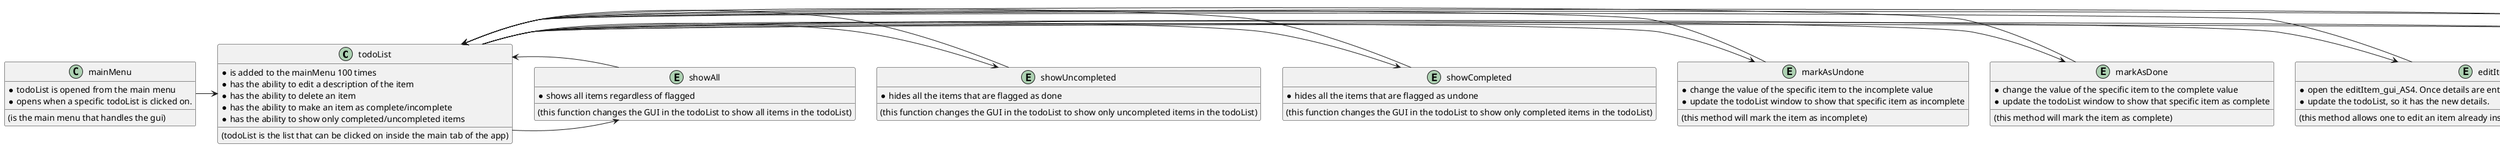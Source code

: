 @startuml
class todoList {
    * is added to the mainMenu 100 times
    * has the ability to edit a description of the item
    * has the ability to delete an item
    * has the ability to make an item as complete/incomplete
    * has the ability to show only completed/uncompleted items
    (todoList is the list that can be clicked on inside the main tab of the app)
}

entity createItem {
    (this method creates an item inside a todoList)
    * open up the createNewItem_gui_AS4. Once details are entered, send them to the description string var
    * display the new Item inside the todoList
}

entity deleteItem {
    (this method deletes an item inside a todoList)
    * Frees the item
}

entity editItem {
    (this method allows one to edit an item already inside a list)
    * open the editItem_gui_AS4. Once details are entered, overwrite the specific desc. string var
    * update the todoList, so it has the new details.
}

entity markAsDone {
    (this method will mark the item as complete)
    * change the value of the specific item to the complete value
    * update the todoList window to show that specific item as complete
}

entity markAsUndone {
    (this method will mark the item as incomplete)
    * change the value of the specific item to the incomplete value
    * update the todoList window to show that specific item as incomplete
}

entity showCompleted {
    (this function changes the GUI in the todoList to show only completed items in the todoList)
    * hides all the items that are flagged as undone
}

entity showUncompleted {
    (this function changes the GUI in the todoList to show only uncompleted items in the todoList)
    * hides all the items that are flagged as done
}

entity showAll {
    (this function changes the GUI in the todoList to show all items in the todoList)
    * shows all items regardless of flagged
}

class mainMenu {
    (is the main menu that handles the gui)
    * todoList is opened from the main menu
    * opens when a specific todoList is clicked on.
}
mainMenu -> todoList
todoList -> createItem
todoList -> deleteItem
todoList -> editItem
todoList -> markAsDone
todoList -> markAsUndone
todoList -> showCompleted
todoList -> showUncompleted
todoList -> showAll

showAll -> todoList
showUncompleted -> todoList
showCompleted -> todoList
createItem -> todoList
deleteItem -> todoList
editItem -> todoList
markAsDone -> todoList
markAsUndone -> todoList


@enduml